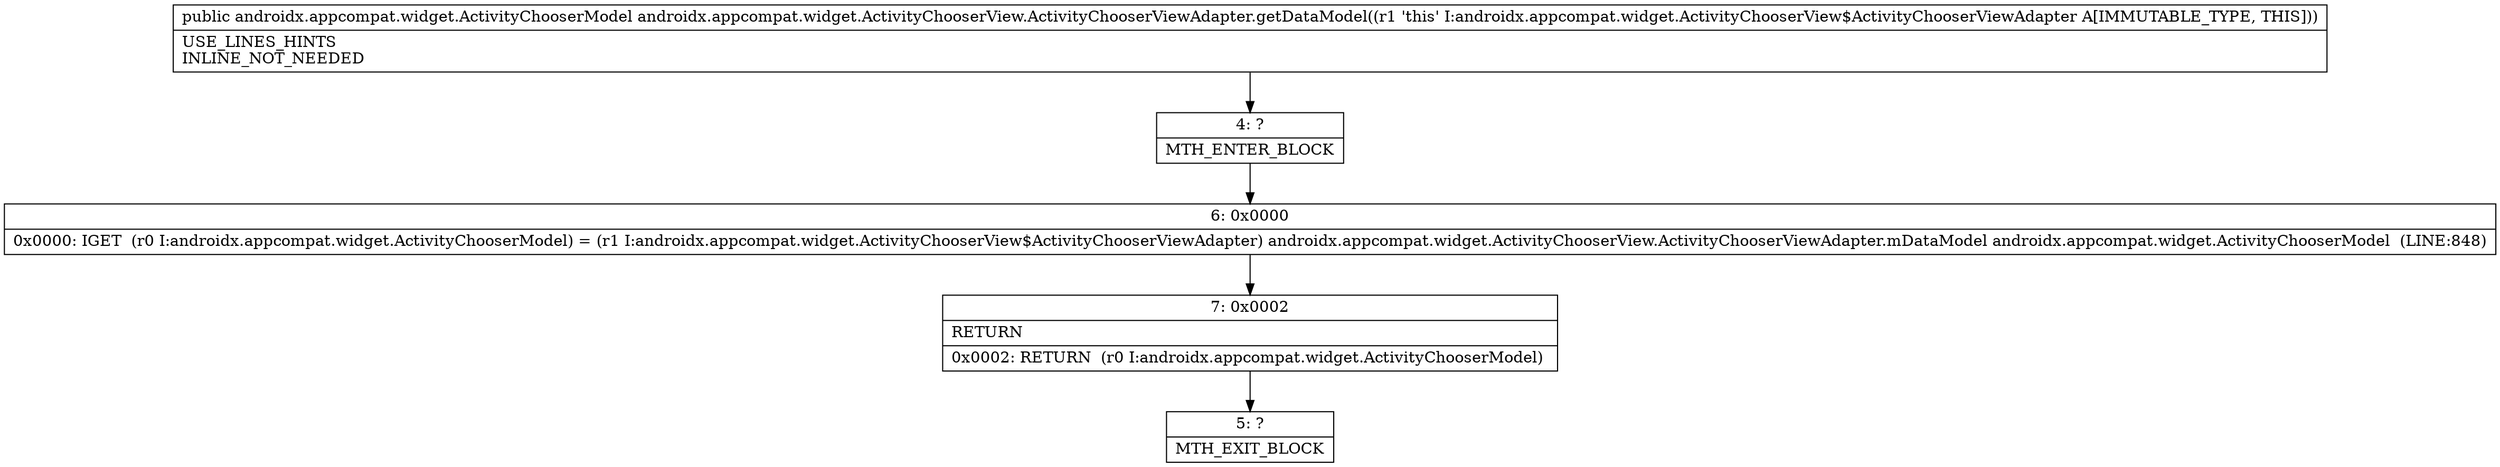 digraph "CFG forandroidx.appcompat.widget.ActivityChooserView.ActivityChooserViewAdapter.getDataModel()Landroidx\/appcompat\/widget\/ActivityChooserModel;" {
Node_4 [shape=record,label="{4\:\ ?|MTH_ENTER_BLOCK\l}"];
Node_6 [shape=record,label="{6\:\ 0x0000|0x0000: IGET  (r0 I:androidx.appcompat.widget.ActivityChooserModel) = (r1 I:androidx.appcompat.widget.ActivityChooserView$ActivityChooserViewAdapter) androidx.appcompat.widget.ActivityChooserView.ActivityChooserViewAdapter.mDataModel androidx.appcompat.widget.ActivityChooserModel  (LINE:848)\l}"];
Node_7 [shape=record,label="{7\:\ 0x0002|RETURN\l|0x0002: RETURN  (r0 I:androidx.appcompat.widget.ActivityChooserModel) \l}"];
Node_5 [shape=record,label="{5\:\ ?|MTH_EXIT_BLOCK\l}"];
MethodNode[shape=record,label="{public androidx.appcompat.widget.ActivityChooserModel androidx.appcompat.widget.ActivityChooserView.ActivityChooserViewAdapter.getDataModel((r1 'this' I:androidx.appcompat.widget.ActivityChooserView$ActivityChooserViewAdapter A[IMMUTABLE_TYPE, THIS]))  | USE_LINES_HINTS\lINLINE_NOT_NEEDED\l}"];
MethodNode -> Node_4;Node_4 -> Node_6;
Node_6 -> Node_7;
Node_7 -> Node_5;
}


